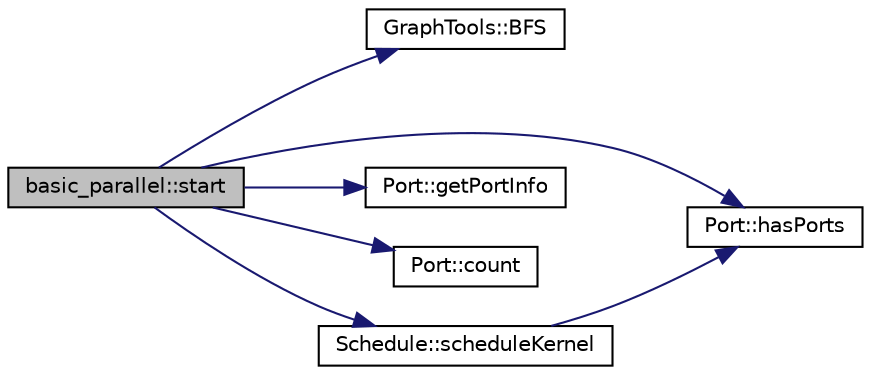 digraph "basic_parallel::start"
{
 // INTERACTIVE_SVG=YES
  bgcolor="transparent";
  edge [fontname="Helvetica",fontsize="10",labelfontname="Helvetica",labelfontsize="10"];
  node [fontname="Helvetica",fontsize="10",shape=record];
  rankdir="LR";
  Node1 [label="basic_parallel::start",height=0.2,width=0.4,color="black", fillcolor="grey75", style="filled", fontcolor="black"];
  Node1 -> Node2 [color="midnightblue",fontsize="10",style="solid",fontname="Helvetica"];
  Node2 [label="GraphTools::BFS",height=0.2,width=0.4,color="black",URL="$class_graph_tools.html#ade51007699cbd681c1a37946609c46ee"];
  Node1 -> Node3 [color="midnightblue",fontsize="10",style="solid",fontname="Helvetica"];
  Node3 [label="Port::hasPorts",height=0.2,width=0.4,color="black",URL="$class_port.html#a7042f5b5c2ab14c9591a4984811a6012"];
  Node1 -> Node4 [color="midnightblue",fontsize="10",style="solid",fontname="Helvetica"];
  Node4 [label="Port::getPortInfo",height=0.2,width=0.4,color="black",URL="$class_port.html#a4af1cb062940ca3b83c569f024b9a8d1"];
  Node1 -> Node5 [color="midnightblue",fontsize="10",style="solid",fontname="Helvetica"];
  Node5 [label="Port::count",height=0.2,width=0.4,color="black",URL="$class_port.html#a33562ea87ac7e83a32441da40cbd9279"];
  Node1 -> Node6 [color="midnightblue",fontsize="10",style="solid",fontname="Helvetica"];
  Node6 [label="Schedule::scheduleKernel",height=0.2,width=0.4,color="black",URL="$class_schedule.html#a6a722f6e76c8b8dc67874d9974b6d641"];
  Node6 -> Node3 [color="midnightblue",fontsize="10",style="solid",fontname="Helvetica"];
}
